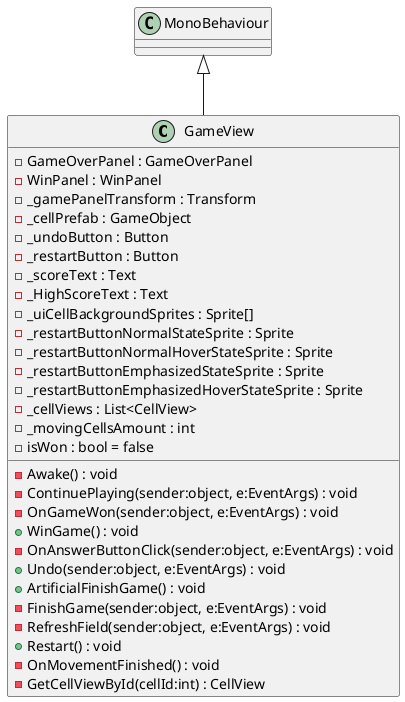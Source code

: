 @startuml
class GameView {
    - GameOverPanel : GameOverPanel
    - WinPanel : WinPanel
    - _gamePanelTransform : Transform
    - _cellPrefab : GameObject
    - _undoButton : Button
    - _restartButton : Button
    - _scoreText : Text
    - _HighScoreText : Text
    - _uiCellBackgroundSprites : Sprite[]
    - _restartButtonNormalStateSprite : Sprite
    - _restartButtonNormalHoverStateSprite : Sprite
    - _restartButtonEmphasizedStateSprite : Sprite
    - _restartButtonEmphasizedHoverStateSprite : Sprite
    - _cellViews : List<CellView>
    - _movingCellsAmount : int
    - isWon : bool = false
    - Awake() : void
    - ContinuePlaying(sender:object, e:EventArgs) : void
    - OnGameWon(sender:object, e:EventArgs) : void
    + WinGame() : void
    - OnAnswerButtonClick(sender:object, e:EventArgs) : void
    + Undo(sender:object, e:EventArgs) : void
    + ArtificialFinishGame() : void
    - FinishGame(sender:object, e:EventArgs) : void
    - RefreshField(sender:object, e:EventArgs) : void
    + Restart() : void
    - OnMovementFinished() : void
    - GetCellViewById(cellId:int) : CellView
}
MonoBehaviour <|-- GameView
@enduml

